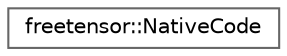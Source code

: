 digraph "Graphical Class Hierarchy"
{
 // LATEX_PDF_SIZE
  bgcolor="transparent";
  edge [fontname=Helvetica,fontsize=10,labelfontname=Helvetica,labelfontsize=10];
  node [fontname=Helvetica,fontsize=10,shape=box,height=0.2,width=0.4];
  rankdir="LR";
  Node0 [label="freetensor::NativeCode",height=0.2,width=0.4,color="grey40", fillcolor="white", style="filled",URL="$classfreetensor_1_1NativeCode.html",tooltip=" "];
}
